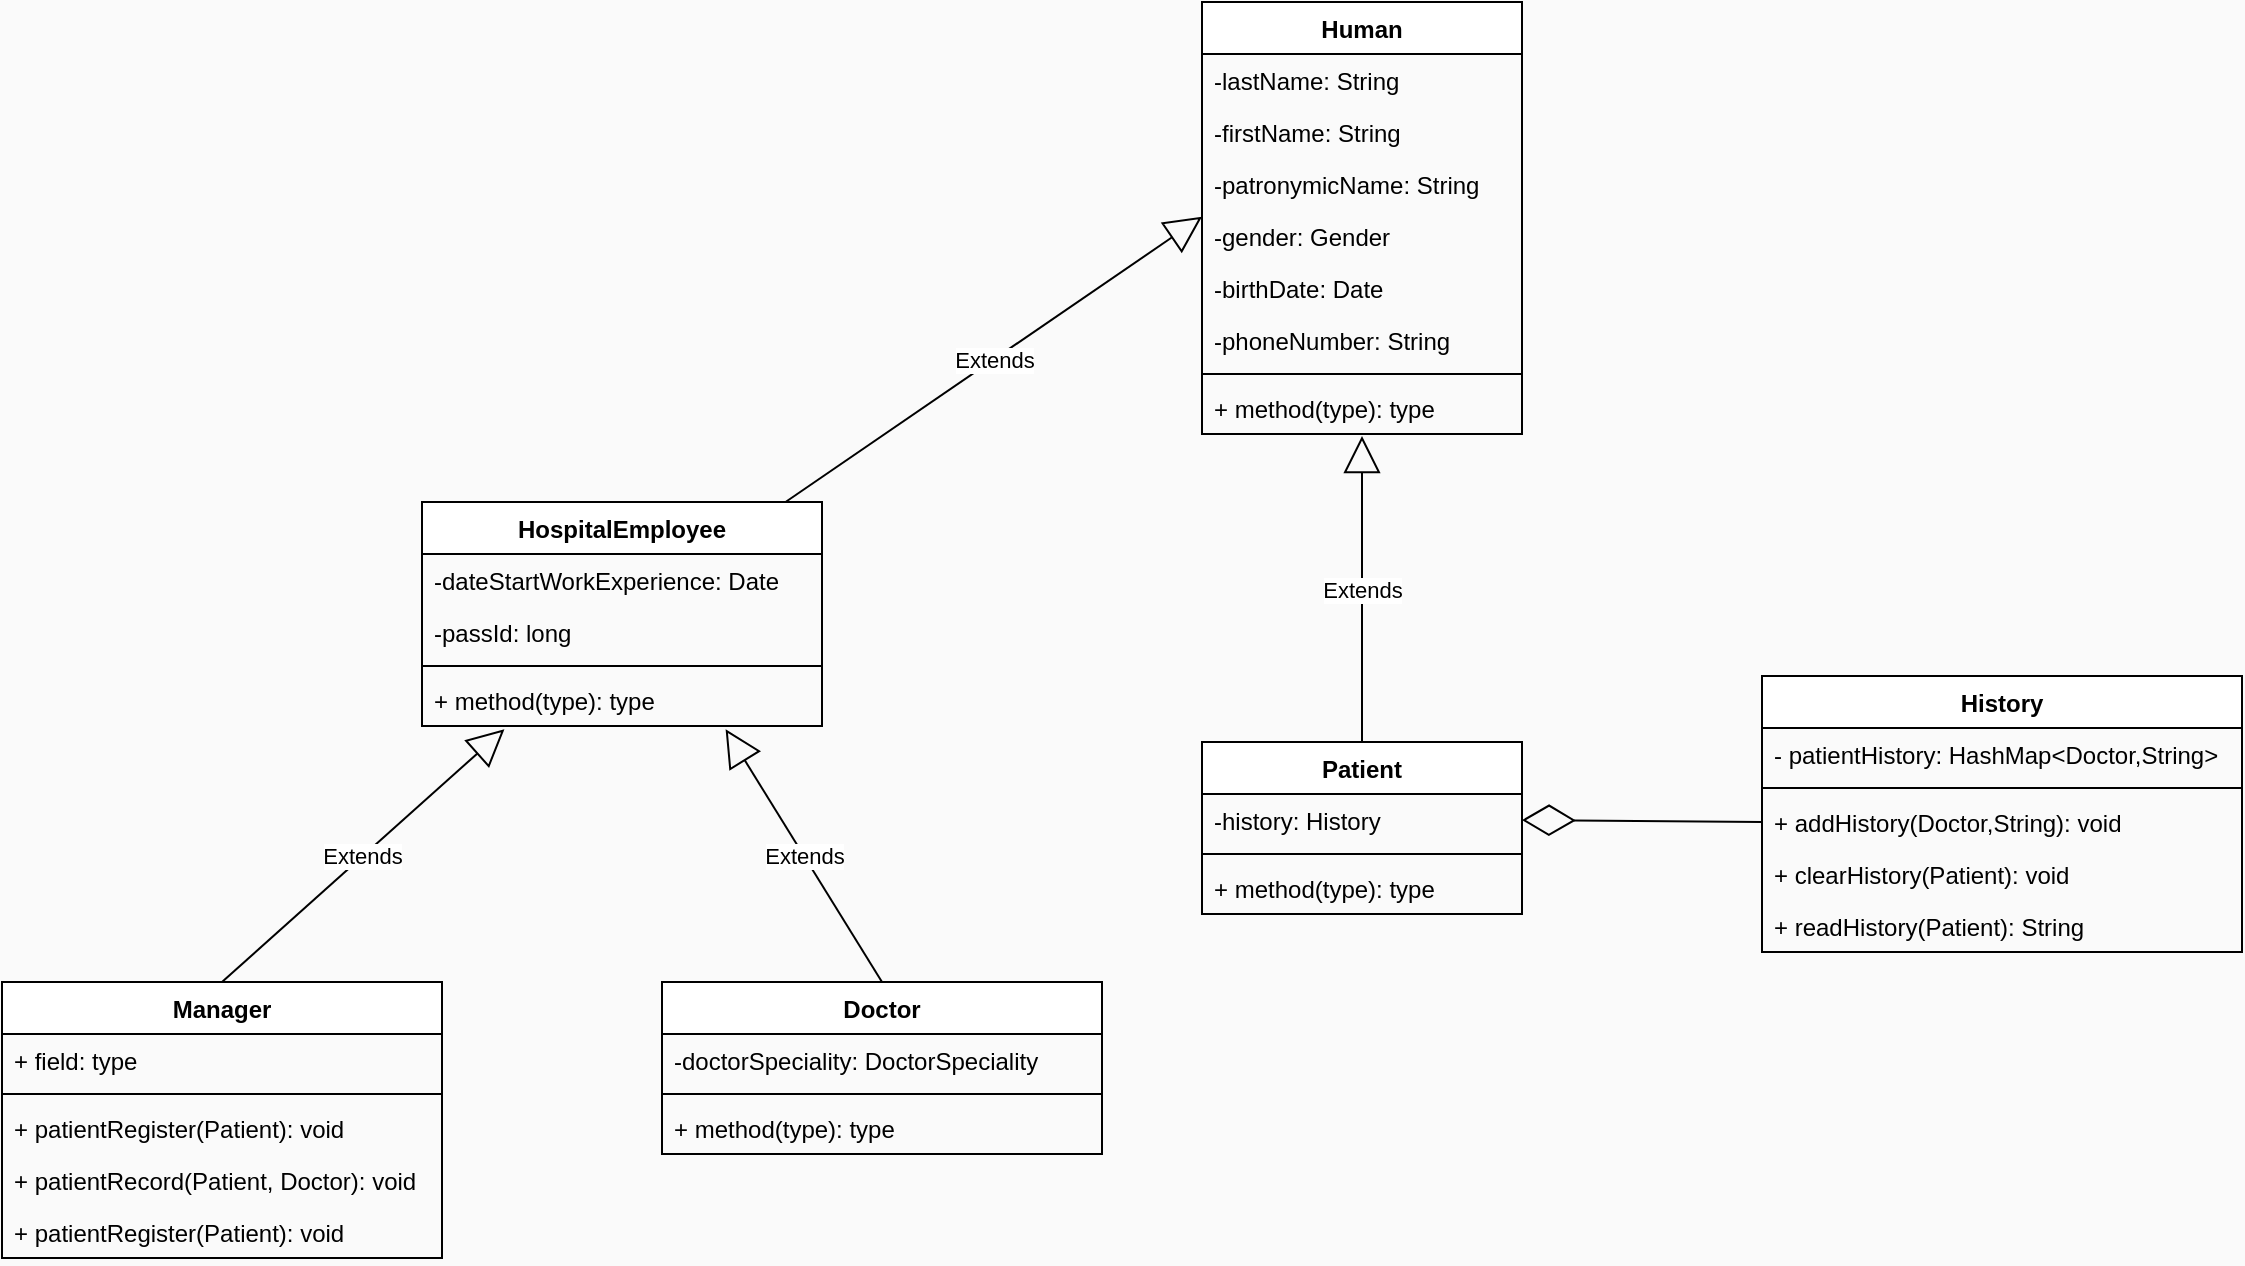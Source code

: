 <mxfile version="13.7.7" type="device"><diagram id="5mgzx7Hv4Gl4u6igPqur" name="Page-1"><mxGraphModel dx="1673" dy="934" grid="1" gridSize="10" guides="1" tooltips="1" connect="1" arrows="1" fold="1" page="1" pageScale="1" pageWidth="1654" pageHeight="2336" background="#FAFAFA" math="0" shadow="0"><root><mxCell id="0"/><mxCell id="1" parent="0"/><mxCell id="EpODaGmLdShe5k_y2qt1-1" value="Human" style="swimlane;fontStyle=1;align=center;verticalAlign=top;childLayout=stackLayout;horizontal=1;startSize=26;horizontalStack=0;resizeParent=1;resizeParentMax=0;resizeLast=0;collapsible=1;marginBottom=0;" parent="1" vertex="1"><mxGeometry x="730" y="160" width="160" height="216" as="geometry"/></mxCell><mxCell id="EpODaGmLdShe5k_y2qt1-2" value="-lastName: String" style="text;strokeColor=none;fillColor=none;align=left;verticalAlign=top;spacingLeft=4;spacingRight=4;overflow=hidden;rotatable=0;points=[[0,0.5],[1,0.5]];portConstraint=eastwest;" parent="EpODaGmLdShe5k_y2qt1-1" vertex="1"><mxGeometry y="26" width="160" height="26" as="geometry"/></mxCell><mxCell id="EpODaGmLdShe5k_y2qt1-5" value="-firstName: String" style="text;strokeColor=none;fillColor=none;align=left;verticalAlign=top;spacingLeft=4;spacingRight=4;overflow=hidden;rotatable=0;points=[[0,0.5],[1,0.5]];portConstraint=eastwest;" parent="EpODaGmLdShe5k_y2qt1-1" vertex="1"><mxGeometry y="52" width="160" height="26" as="geometry"/></mxCell><mxCell id="EpODaGmLdShe5k_y2qt1-6" value="-patronymicName: String" style="text;strokeColor=none;fillColor=none;align=left;verticalAlign=top;spacingLeft=4;spacingRight=4;overflow=hidden;rotatable=0;points=[[0,0.5],[1,0.5]];portConstraint=eastwest;" parent="EpODaGmLdShe5k_y2qt1-1" vertex="1"><mxGeometry y="78" width="160" height="26" as="geometry"/></mxCell><mxCell id="EpODaGmLdShe5k_y2qt1-7" value="-gender: Gender" style="text;strokeColor=none;fillColor=none;align=left;verticalAlign=top;spacingLeft=4;spacingRight=4;overflow=hidden;rotatable=0;points=[[0,0.5],[1,0.5]];portConstraint=eastwest;" parent="EpODaGmLdShe5k_y2qt1-1" vertex="1"><mxGeometry y="104" width="160" height="26" as="geometry"/></mxCell><mxCell id="EpODaGmLdShe5k_y2qt1-8" value="-birthDate: Date" style="text;strokeColor=none;fillColor=none;align=left;verticalAlign=top;spacingLeft=4;spacingRight=4;overflow=hidden;rotatable=0;points=[[0,0.5],[1,0.5]];portConstraint=eastwest;" parent="EpODaGmLdShe5k_y2qt1-1" vertex="1"><mxGeometry y="130" width="160" height="26" as="geometry"/></mxCell><mxCell id="EpODaGmLdShe5k_y2qt1-9" value="-phoneNumber: String" style="text;strokeColor=none;fillColor=none;align=left;verticalAlign=top;spacingLeft=4;spacingRight=4;overflow=hidden;rotatable=0;points=[[0,0.5],[1,0.5]];portConstraint=eastwest;" parent="EpODaGmLdShe5k_y2qt1-1" vertex="1"><mxGeometry y="156" width="160" height="26" as="geometry"/></mxCell><mxCell id="EpODaGmLdShe5k_y2qt1-3" value="" style="line;strokeWidth=1;fillColor=none;align=left;verticalAlign=middle;spacingTop=-1;spacingLeft=3;spacingRight=3;rotatable=0;labelPosition=right;points=[];portConstraint=eastwest;" parent="EpODaGmLdShe5k_y2qt1-1" vertex="1"><mxGeometry y="182" width="160" height="8" as="geometry"/></mxCell><mxCell id="EpODaGmLdShe5k_y2qt1-4" value="+ method(type): type" style="text;strokeColor=none;fillColor=none;align=left;verticalAlign=top;spacingLeft=4;spacingRight=4;overflow=hidden;rotatable=0;points=[[0,0.5],[1,0.5]];portConstraint=eastwest;" parent="EpODaGmLdShe5k_y2qt1-1" vertex="1"><mxGeometry y="190" width="160" height="26" as="geometry"/></mxCell><mxCell id="FwPwQE0bHI78dYIsDgjN-6" value="Extends" style="endArrow=block;endSize=16;endFill=0;html=1;entryX=0.5;entryY=1.038;entryDx=0;entryDy=0;entryPerimeter=0;exitX=0.5;exitY=0;exitDx=0;exitDy=0;" edge="1" parent="1" source="FwPwQE0bHI78dYIsDgjN-1" target="EpODaGmLdShe5k_y2qt1-4"><mxGeometry width="160" relative="1" as="geometry"><mxPoint x="680" y="480" as="sourcePoint"/><mxPoint x="840" y="480" as="targetPoint"/></mxGeometry></mxCell><mxCell id="FwPwQE0bHI78dYIsDgjN-1" value="Patient" style="swimlane;fontStyle=1;align=center;verticalAlign=top;childLayout=stackLayout;horizontal=1;startSize=26;horizontalStack=0;resizeParent=1;resizeParentMax=0;resizeLast=0;collapsible=1;marginBottom=0;" vertex="1" parent="1"><mxGeometry x="730" y="530" width="160" height="86" as="geometry"/></mxCell><mxCell id="FwPwQE0bHI78dYIsDgjN-2" value="-history: History" style="text;strokeColor=none;fillColor=none;align=left;verticalAlign=top;spacingLeft=4;spacingRight=4;overflow=hidden;rotatable=0;points=[[0,0.5],[1,0.5]];portConstraint=eastwest;" vertex="1" parent="FwPwQE0bHI78dYIsDgjN-1"><mxGeometry y="26" width="160" height="26" as="geometry"/></mxCell><mxCell id="FwPwQE0bHI78dYIsDgjN-3" value="" style="line;strokeWidth=1;fillColor=none;align=left;verticalAlign=middle;spacingTop=-1;spacingLeft=3;spacingRight=3;rotatable=0;labelPosition=right;points=[];portConstraint=eastwest;" vertex="1" parent="FwPwQE0bHI78dYIsDgjN-1"><mxGeometry y="52" width="160" height="8" as="geometry"/></mxCell><mxCell id="FwPwQE0bHI78dYIsDgjN-4" value="+ method(type): type" style="text;strokeColor=none;fillColor=none;align=left;verticalAlign=top;spacingLeft=4;spacingRight=4;overflow=hidden;rotatable=0;points=[[0,0.5],[1,0.5]];portConstraint=eastwest;" vertex="1" parent="FwPwQE0bHI78dYIsDgjN-1"><mxGeometry y="60" width="160" height="26" as="geometry"/></mxCell><mxCell id="FwPwQE0bHI78dYIsDgjN-11" value="HospitalEmployee" style="swimlane;fontStyle=1;align=center;verticalAlign=top;childLayout=stackLayout;horizontal=1;startSize=26;horizontalStack=0;resizeParent=1;resizeParentMax=0;resizeLast=0;collapsible=1;marginBottom=0;" vertex="1" parent="1"><mxGeometry x="340" y="410" width="200" height="112" as="geometry"/></mxCell><mxCell id="FwPwQE0bHI78dYIsDgjN-12" value="-dateStartWorkExperience: Date" style="text;strokeColor=none;fillColor=none;align=left;verticalAlign=top;spacingLeft=4;spacingRight=4;overflow=hidden;rotatable=0;points=[[0,0.5],[1,0.5]];portConstraint=eastwest;" vertex="1" parent="FwPwQE0bHI78dYIsDgjN-11"><mxGeometry y="26" width="200" height="26" as="geometry"/></mxCell><mxCell id="FwPwQE0bHI78dYIsDgjN-15" value="-passId: long" style="text;strokeColor=none;fillColor=none;align=left;verticalAlign=top;spacingLeft=4;spacingRight=4;overflow=hidden;rotatable=0;points=[[0,0.5],[1,0.5]];portConstraint=eastwest;" vertex="1" parent="FwPwQE0bHI78dYIsDgjN-11"><mxGeometry y="52" width="200" height="26" as="geometry"/></mxCell><mxCell id="FwPwQE0bHI78dYIsDgjN-13" value="" style="line;strokeWidth=1;fillColor=none;align=left;verticalAlign=middle;spacingTop=-1;spacingLeft=3;spacingRight=3;rotatable=0;labelPosition=right;points=[];portConstraint=eastwest;" vertex="1" parent="FwPwQE0bHI78dYIsDgjN-11"><mxGeometry y="78" width="200" height="8" as="geometry"/></mxCell><mxCell id="FwPwQE0bHI78dYIsDgjN-14" value="+ method(type): type" style="text;strokeColor=none;fillColor=none;align=left;verticalAlign=top;spacingLeft=4;spacingRight=4;overflow=hidden;rotatable=0;points=[[0,0.5],[1,0.5]];portConstraint=eastwest;" vertex="1" parent="FwPwQE0bHI78dYIsDgjN-11"><mxGeometry y="86" width="200" height="26" as="geometry"/></mxCell><mxCell id="FwPwQE0bHI78dYIsDgjN-16" value="Extends" style="endArrow=block;endSize=16;endFill=0;html=1;" edge="1" parent="1" source="FwPwQE0bHI78dYIsDgjN-11"><mxGeometry width="160" relative="1" as="geometry"><mxPoint x="460" y="267" as="sourcePoint"/><mxPoint x="730" y="267.41" as="targetPoint"/></mxGeometry></mxCell><mxCell id="FwPwQE0bHI78dYIsDgjN-21" value="Extends" style="endArrow=block;endSize=16;endFill=0;html=1;entryX=0.759;entryY=1.063;entryDx=0;entryDy=0;entryPerimeter=0;exitX=0.5;exitY=0;exitDx=0;exitDy=0;" edge="1" parent="1" source="FwPwQE0bHI78dYIsDgjN-17" target="FwPwQE0bHI78dYIsDgjN-14"><mxGeometry width="160" relative="1" as="geometry"><mxPoint x="990" y="640" as="sourcePoint"/><mxPoint x="1150" y="640" as="targetPoint"/><Array as="points"/></mxGeometry></mxCell><mxCell id="FwPwQE0bHI78dYIsDgjN-17" value="Doctor" style="swimlane;fontStyle=1;align=center;verticalAlign=top;childLayout=stackLayout;horizontal=1;startSize=26;horizontalStack=0;resizeParent=1;resizeParentMax=0;resizeLast=0;collapsible=1;marginBottom=0;" vertex="1" parent="1"><mxGeometry x="460" y="650" width="220" height="86" as="geometry"/></mxCell><mxCell id="FwPwQE0bHI78dYIsDgjN-18" value="-doctorSpeciality: DoctorSpeciality" style="text;strokeColor=none;fillColor=none;align=left;verticalAlign=top;spacingLeft=4;spacingRight=4;overflow=hidden;rotatable=0;points=[[0,0.5],[1,0.5]];portConstraint=eastwest;" vertex="1" parent="FwPwQE0bHI78dYIsDgjN-17"><mxGeometry y="26" width="220" height="26" as="geometry"/></mxCell><mxCell id="FwPwQE0bHI78dYIsDgjN-19" value="" style="line;strokeWidth=1;fillColor=none;align=left;verticalAlign=middle;spacingTop=-1;spacingLeft=3;spacingRight=3;rotatable=0;labelPosition=right;points=[];portConstraint=eastwest;" vertex="1" parent="FwPwQE0bHI78dYIsDgjN-17"><mxGeometry y="52" width="220" height="8" as="geometry"/></mxCell><mxCell id="FwPwQE0bHI78dYIsDgjN-20" value="+ method(type): type" style="text;strokeColor=none;fillColor=none;align=left;verticalAlign=top;spacingLeft=4;spacingRight=4;overflow=hidden;rotatable=0;points=[[0,0.5],[1,0.5]];portConstraint=eastwest;" vertex="1" parent="FwPwQE0bHI78dYIsDgjN-17"><mxGeometry y="60" width="220" height="26" as="geometry"/></mxCell><mxCell id="FwPwQE0bHI78dYIsDgjN-26" value="Extends" style="endArrow=block;endSize=16;endFill=0;html=1;entryX=0.206;entryY=1.063;entryDx=0;entryDy=0;entryPerimeter=0;exitX=0.5;exitY=0;exitDx=0;exitDy=0;" edge="1" parent="1" source="FwPwQE0bHI78dYIsDgjN-22" target="FwPwQE0bHI78dYIsDgjN-14"><mxGeometry width="160" relative="1" as="geometry"><mxPoint x="560" y="640" as="sourcePoint"/><mxPoint x="720" y="640" as="targetPoint"/></mxGeometry></mxCell><mxCell id="FwPwQE0bHI78dYIsDgjN-22" value="Manager" style="swimlane;fontStyle=1;align=center;verticalAlign=top;childLayout=stackLayout;horizontal=1;startSize=26;horizontalStack=0;resizeParent=1;resizeParentMax=0;resizeLast=0;collapsible=1;marginBottom=0;" vertex="1" parent="1"><mxGeometry x="130" y="650" width="220" height="138" as="geometry"/></mxCell><mxCell id="FwPwQE0bHI78dYIsDgjN-23" value="+ field: type" style="text;strokeColor=none;fillColor=none;align=left;verticalAlign=top;spacingLeft=4;spacingRight=4;overflow=hidden;rotatable=0;points=[[0,0.5],[1,0.5]];portConstraint=eastwest;" vertex="1" parent="FwPwQE0bHI78dYIsDgjN-22"><mxGeometry y="26" width="220" height="26" as="geometry"/></mxCell><mxCell id="FwPwQE0bHI78dYIsDgjN-24" value="" style="line;strokeWidth=1;fillColor=none;align=left;verticalAlign=middle;spacingTop=-1;spacingLeft=3;spacingRight=3;rotatable=0;labelPosition=right;points=[];portConstraint=eastwest;" vertex="1" parent="FwPwQE0bHI78dYIsDgjN-22"><mxGeometry y="52" width="220" height="8" as="geometry"/></mxCell><mxCell id="FwPwQE0bHI78dYIsDgjN-27" value="+ patientRegister(Patient): void" style="text;strokeColor=none;fillColor=none;align=left;verticalAlign=top;spacingLeft=4;spacingRight=4;overflow=hidden;rotatable=0;points=[[0,0.5],[1,0.5]];portConstraint=eastwest;" vertex="1" parent="FwPwQE0bHI78dYIsDgjN-22"><mxGeometry y="60" width="220" height="26" as="geometry"/></mxCell><mxCell id="FwPwQE0bHI78dYIsDgjN-28" value="+ patientRecord(Patient, Doctor): void" style="text;strokeColor=none;fillColor=none;align=left;verticalAlign=top;spacingLeft=4;spacingRight=4;overflow=hidden;rotatable=0;points=[[0,0.5],[1,0.5]];portConstraint=eastwest;" vertex="1" parent="FwPwQE0bHI78dYIsDgjN-22"><mxGeometry y="86" width="220" height="26" as="geometry"/></mxCell><mxCell id="FwPwQE0bHI78dYIsDgjN-25" value="+ patientRegister(Patient): void" style="text;strokeColor=none;fillColor=none;align=left;verticalAlign=top;spacingLeft=4;spacingRight=4;overflow=hidden;rotatable=0;points=[[0,0.5],[1,0.5]];portConstraint=eastwest;" vertex="1" parent="FwPwQE0bHI78dYIsDgjN-22"><mxGeometry y="112" width="220" height="26" as="geometry"/></mxCell><mxCell id="FwPwQE0bHI78dYIsDgjN-36" value="" style="endArrow=diamondThin;endFill=0;endSize=24;html=1;exitX=0;exitY=0.5;exitDx=0;exitDy=0;entryX=1;entryY=0.5;entryDx=0;entryDy=0;" edge="1" parent="1" source="FwPwQE0bHI78dYIsDgjN-32" target="FwPwQE0bHI78dYIsDgjN-2"><mxGeometry width="160" relative="1" as="geometry"><mxPoint x="820" y="700" as="sourcePoint"/><mxPoint x="980" y="700" as="targetPoint"/></mxGeometry></mxCell><mxCell id="FwPwQE0bHI78dYIsDgjN-29" value="History" style="swimlane;fontStyle=1;align=center;verticalAlign=top;childLayout=stackLayout;horizontal=1;startSize=26;horizontalStack=0;resizeParent=1;resizeParentMax=0;resizeLast=0;collapsible=1;marginBottom=0;" vertex="1" parent="1"><mxGeometry x="1010" y="497" width="240" height="138" as="geometry"/></mxCell><mxCell id="FwPwQE0bHI78dYIsDgjN-30" value="- patientHistory: HashMap&lt;Doctor,String&gt;" style="text;strokeColor=none;fillColor=none;align=left;verticalAlign=top;spacingLeft=4;spacingRight=4;overflow=hidden;rotatable=0;points=[[0,0.5],[1,0.5]];portConstraint=eastwest;" vertex="1" parent="FwPwQE0bHI78dYIsDgjN-29"><mxGeometry y="26" width="240" height="26" as="geometry"/></mxCell><mxCell id="FwPwQE0bHI78dYIsDgjN-31" value="" style="line;strokeWidth=1;fillColor=none;align=left;verticalAlign=middle;spacingTop=-1;spacingLeft=3;spacingRight=3;rotatable=0;labelPosition=right;points=[];portConstraint=eastwest;" vertex="1" parent="FwPwQE0bHI78dYIsDgjN-29"><mxGeometry y="52" width="240" height="8" as="geometry"/></mxCell><mxCell id="FwPwQE0bHI78dYIsDgjN-32" value="+ addHistory(Doctor,String): void" style="text;strokeColor=none;fillColor=none;align=left;verticalAlign=top;spacingLeft=4;spacingRight=4;overflow=hidden;rotatable=0;points=[[0,0.5],[1,0.5]];portConstraint=eastwest;" vertex="1" parent="FwPwQE0bHI78dYIsDgjN-29"><mxGeometry y="60" width="240" height="26" as="geometry"/></mxCell><mxCell id="FwPwQE0bHI78dYIsDgjN-34" value="+ clearHistory(Patient): void" style="text;strokeColor=none;fillColor=none;align=left;verticalAlign=top;spacingLeft=4;spacingRight=4;overflow=hidden;rotatable=0;points=[[0,0.5],[1,0.5]];portConstraint=eastwest;" vertex="1" parent="FwPwQE0bHI78dYIsDgjN-29"><mxGeometry y="86" width="240" height="26" as="geometry"/></mxCell><mxCell id="FwPwQE0bHI78dYIsDgjN-35" value="+ readHistory(Patient): String" style="text;strokeColor=none;fillColor=none;align=left;verticalAlign=top;spacingLeft=4;spacingRight=4;overflow=hidden;rotatable=0;points=[[0,0.5],[1,0.5]];portConstraint=eastwest;" vertex="1" parent="FwPwQE0bHI78dYIsDgjN-29"><mxGeometry y="112" width="240" height="26" as="geometry"/></mxCell></root></mxGraphModel></diagram></mxfile>